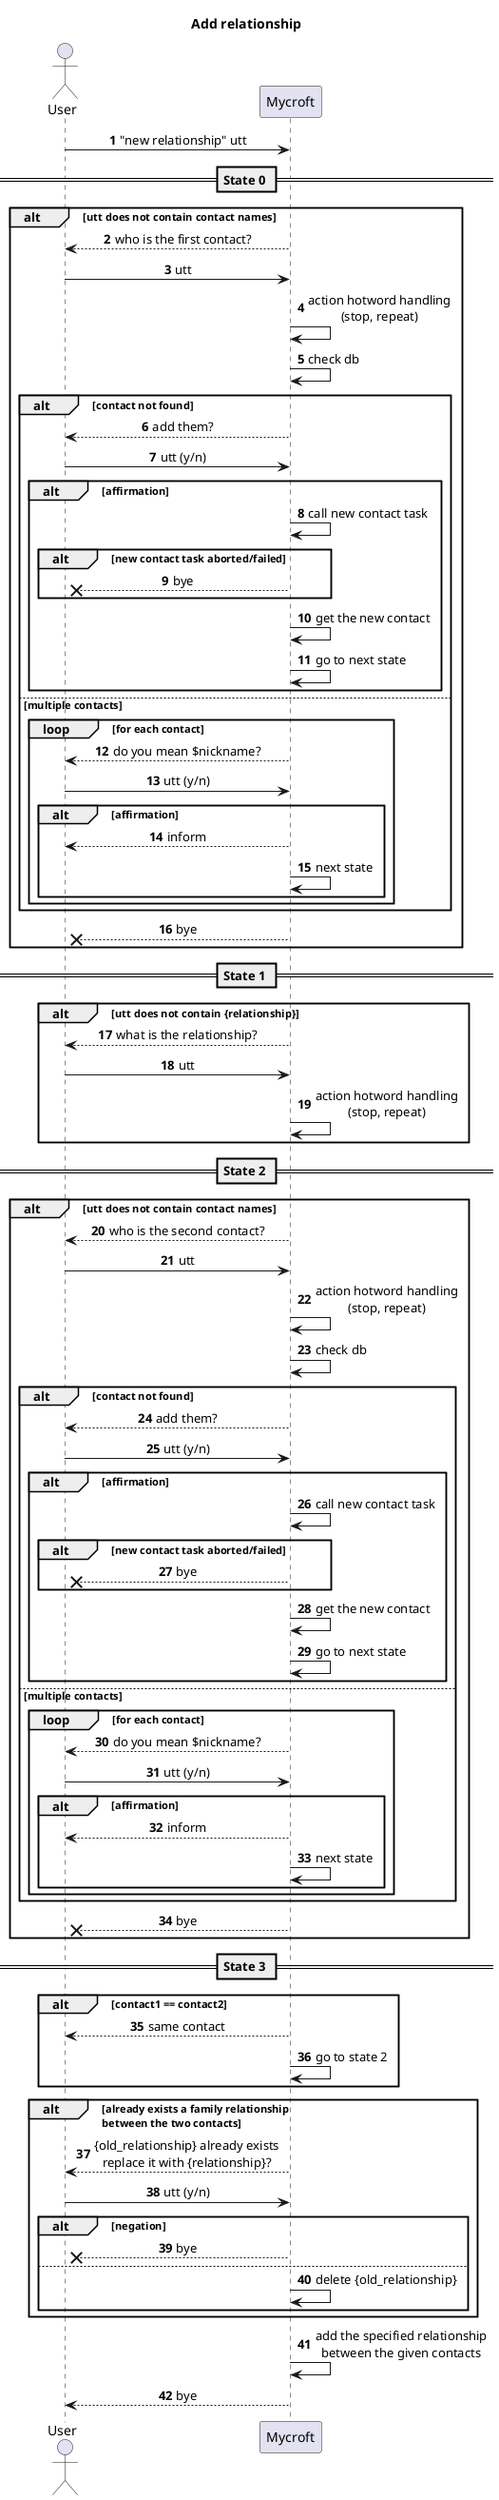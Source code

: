 @startuml add relationship
skinparam SequenceMessageAlignment center
autonumber

title Add relationship

actor User as u
participant Mycroft as m

u -> m: "new relationship" utt

== State 0 ==
alt utt does not contain contact names
    m --> u: who is the first contact?
    u -> m: utt
    m -> m: action hotword handling\n(stop, repeat)

    m -> m: check db

    alt contact not found
        m --> u: add them?
        u -> m: utt (y/n)
        alt affirmation
            m -> m: call new contact task
            alt new contact task aborted/failed
                m --x u: bye
            end
            m -> m: get the new contact
            m -> m: go to next state
        end
    else multiple contacts
        loop for each contact
            m --> u: do you mean $nickname?
            u -> m: utt (y/n)
            alt affirmation
                m --> u: inform
                m -> m: next state
            end
        end
    end
    m --x u: bye
end

== State 1 ==
alt utt does not contain {relationship}
    m --> u: what is the relationship?
    u -> m: utt
    m -> m: action hotword handling\n(stop, repeat)
end

== State 2 ==
alt utt does not contain contact names
    m --> u: who is the second contact?
    u -> m: utt
    m -> m: action hotword handling\n(stop, repeat)

    m -> m: check db

    alt contact not found
        m --> u: add them?
        u -> m: utt (y/n)
        alt affirmation
            m -> m: call new contact task
            alt new contact task aborted/failed
                m --x u: bye
            end
            m -> m: get the new contact
            m -> m: go to next state
        end
    else multiple contacts
        loop for each contact
            m --> u: do you mean $nickname?
            u -> m: utt (y/n)
            alt affirmation
                m --> u: inform
                m -> m: next state
            end
        end
    end
    m --x u: bye
end

== State 3 ==
alt contact1 == contact2
    m --> u: same contact
    m -> m: go to state 2
end

alt already exists a family relationship\nbetween the two contacts
    m --> u: {old_relationship} already exists\nreplace it with {relationship}?
    u -> m: utt (y/n)
    alt negation
        m --x u: bye
    else
        m -> m: delete {old_relationship}
    end

end

m -> m: add the specified relationship\nbetween the given contacts
m --> u: bye

@enduml